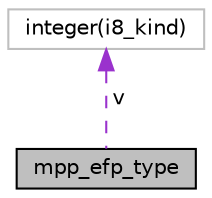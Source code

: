 digraph "mpp_efp_type"
{
 // INTERACTIVE_SVG=YES
 // LATEX_PDF_SIZE
  edge [fontname="Helvetica",fontsize="10",labelfontname="Helvetica",labelfontsize="10"];
  node [fontname="Helvetica",fontsize="10",shape=record];
  Node1 [label="mpp_efp_type",height=0.2,width=0.4,color="black", fillcolor="grey75", style="filled", fontcolor="black",tooltip="The Extended Fixed Point (mpp_efp) type provides a public interface for doing sums and taking differe..."];
  Node2 -> Node1 [dir="back",color="darkorchid3",fontsize="10",style="dashed",label=" v" ,fontname="Helvetica"];
  Node2 [label="integer(i8_kind)",height=0.2,width=0.4,color="grey75", fillcolor="white", style="filled",tooltip=" "];
}
